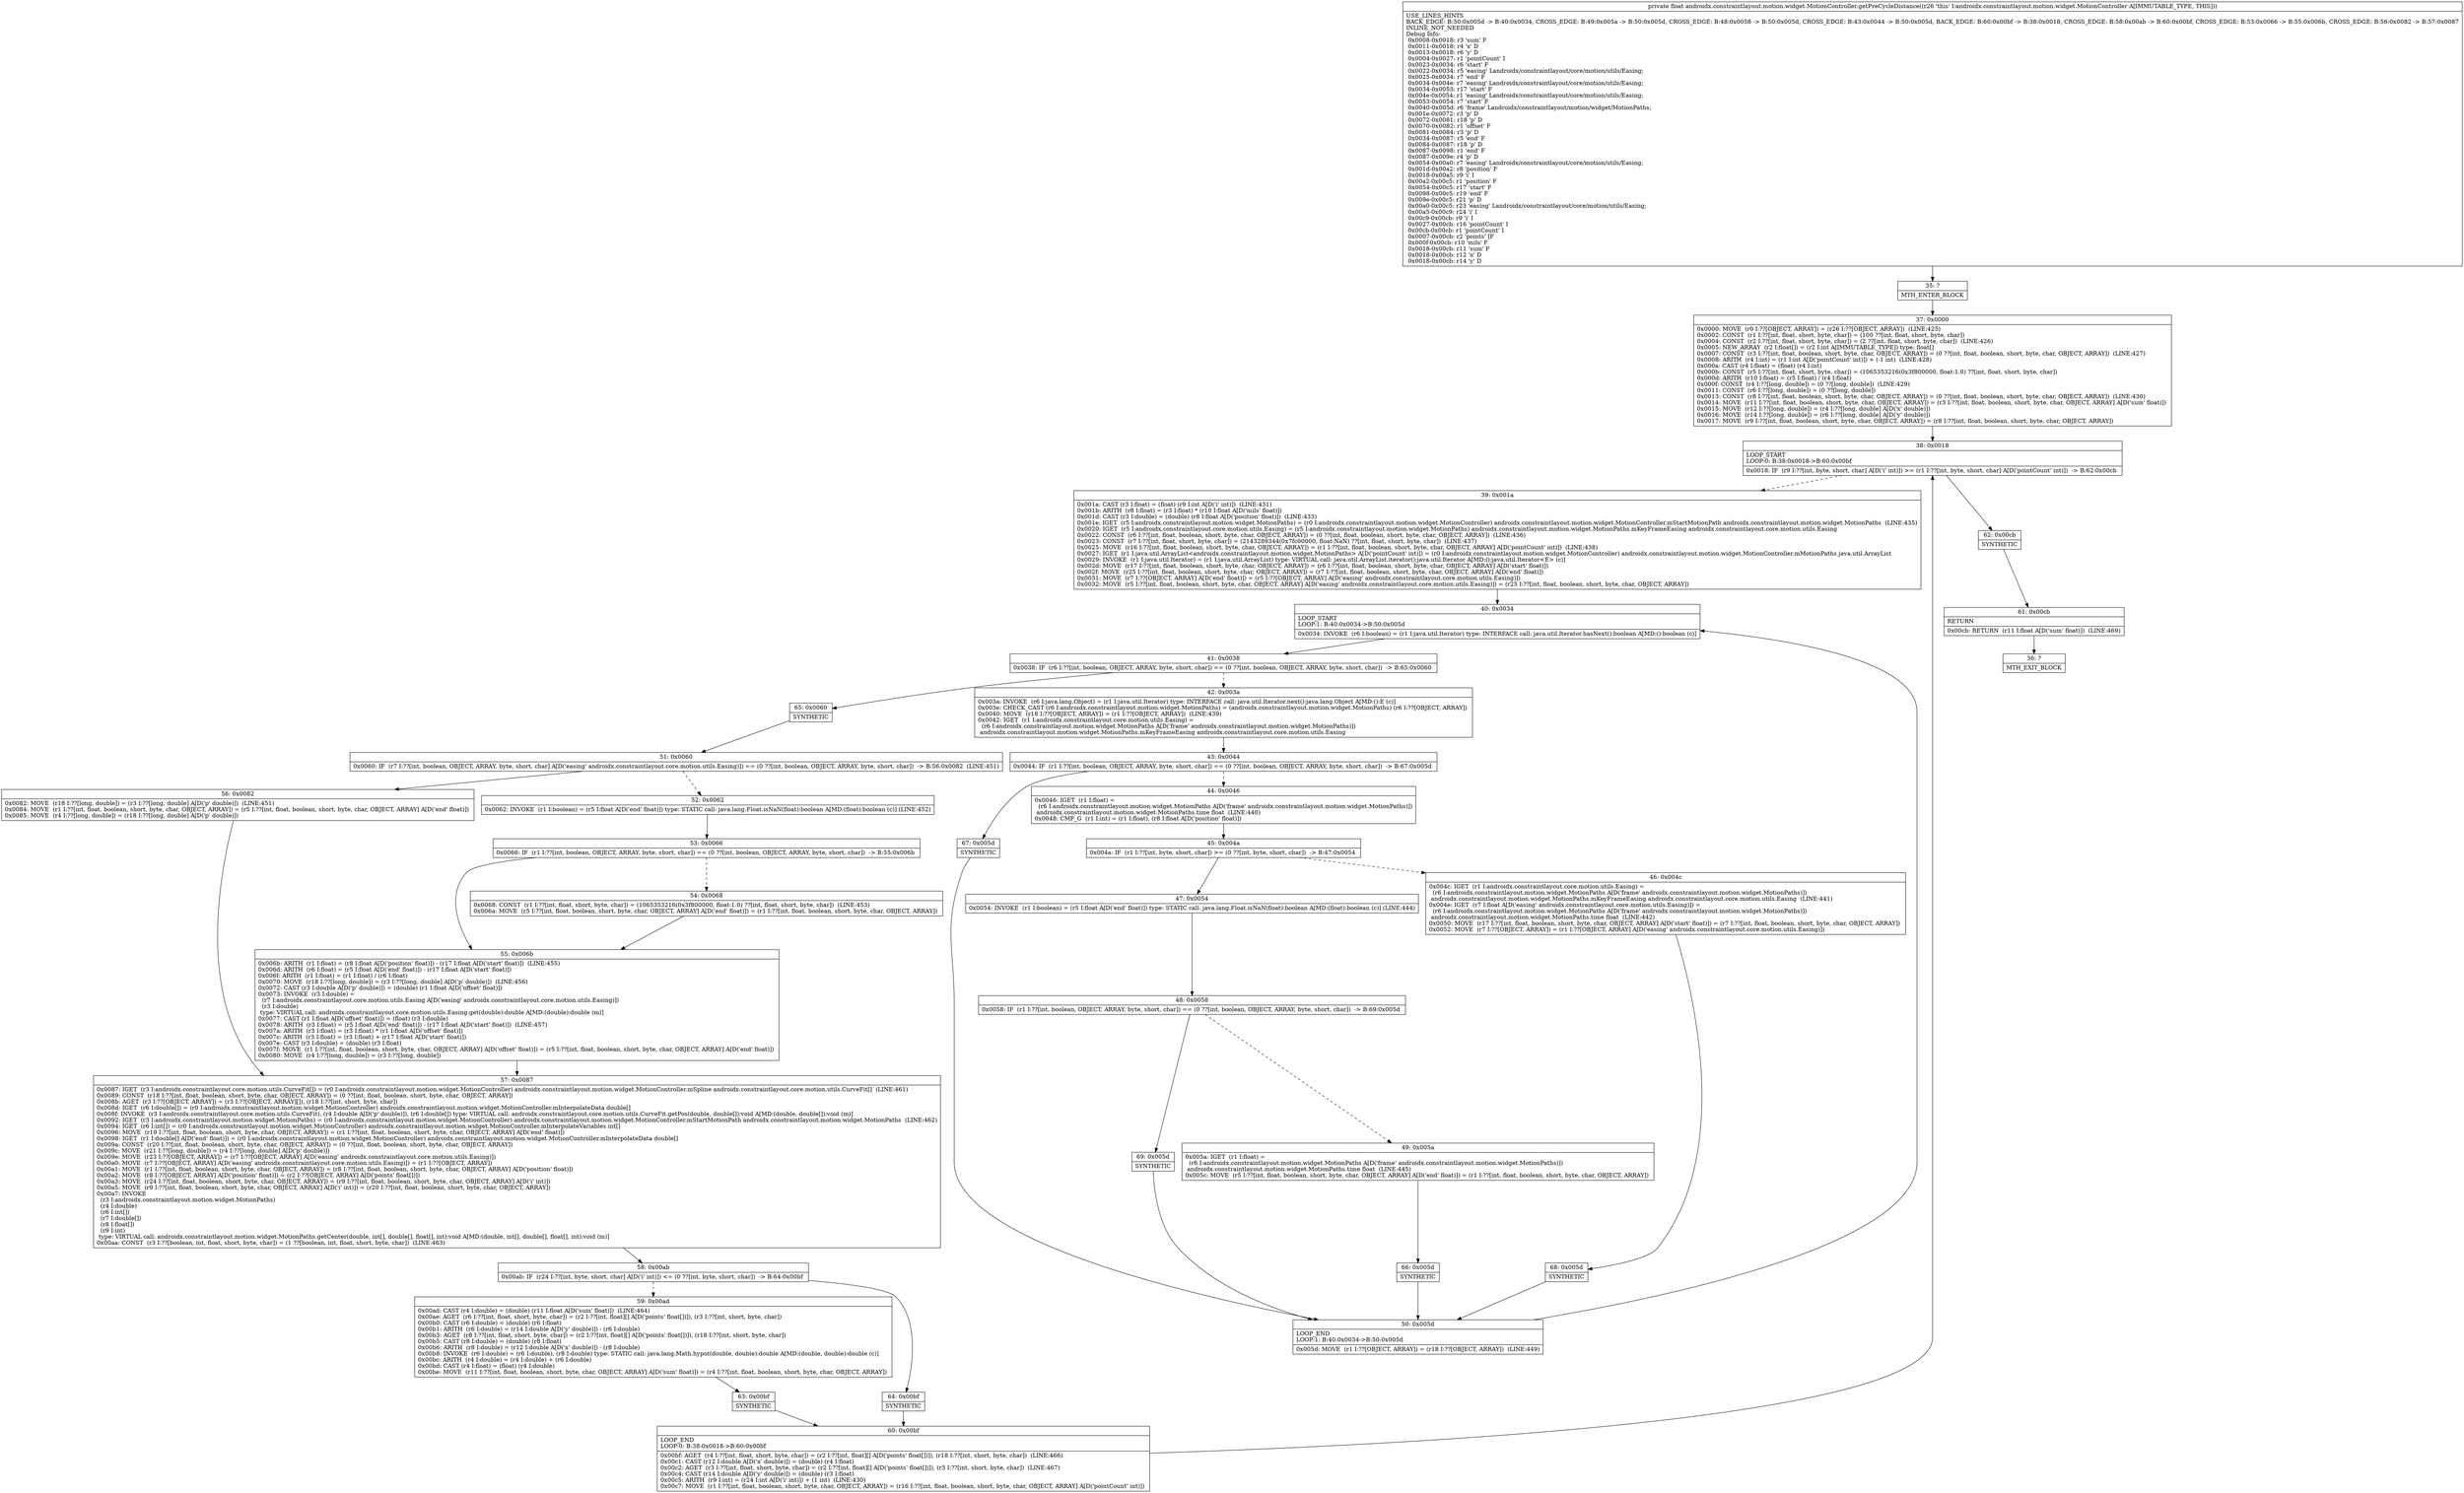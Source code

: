digraph "CFG forandroidx.constraintlayout.motion.widget.MotionController.getPreCycleDistance()F" {
Node_35 [shape=record,label="{35\:\ ?|MTH_ENTER_BLOCK\l}"];
Node_37 [shape=record,label="{37\:\ 0x0000|0x0000: MOVE  (r0 I:??[OBJECT, ARRAY]) = (r26 I:??[OBJECT, ARRAY])  (LINE:425)\l0x0002: CONST  (r1 I:??[int, float, short, byte, char]) = (100 ??[int, float, short, byte, char]) \l0x0004: CONST  (r2 I:??[int, float, short, byte, char]) = (2 ??[int, float, short, byte, char])  (LINE:426)\l0x0005: NEW_ARRAY  (r2 I:float[]) = (r2 I:int A[IMMUTABLE_TYPE]) type: float[] \l0x0007: CONST  (r3 I:??[int, float, boolean, short, byte, char, OBJECT, ARRAY]) = (0 ??[int, float, boolean, short, byte, char, OBJECT, ARRAY])  (LINE:427)\l0x0008: ARITH  (r4 I:int) = (r1 I:int A[D('pointCount' int)]) + (\-1 int)  (LINE:428)\l0x000a: CAST (r4 I:float) = (float) (r4 I:int) \l0x000b: CONST  (r5 I:??[int, float, short, byte, char]) = (1065353216(0x3f800000, float:1.0) ??[int, float, short, byte, char]) \l0x000d: ARITH  (r10 I:float) = (r5 I:float) \/ (r4 I:float) \l0x000f: CONST  (r4 I:??[long, double]) = (0 ??[long, double])  (LINE:429)\l0x0011: CONST  (r6 I:??[long, double]) = (0 ??[long, double]) \l0x0013: CONST  (r8 I:??[int, float, boolean, short, byte, char, OBJECT, ARRAY]) = (0 ??[int, float, boolean, short, byte, char, OBJECT, ARRAY])  (LINE:430)\l0x0014: MOVE  (r11 I:??[int, float, boolean, short, byte, char, OBJECT, ARRAY]) = (r3 I:??[int, float, boolean, short, byte, char, OBJECT, ARRAY] A[D('sum' float)]) \l0x0015: MOVE  (r12 I:??[long, double]) = (r4 I:??[long, double] A[D('x' double)]) \l0x0016: MOVE  (r14 I:??[long, double]) = (r6 I:??[long, double] A[D('y' double)]) \l0x0017: MOVE  (r9 I:??[int, float, boolean, short, byte, char, OBJECT, ARRAY]) = (r8 I:??[int, float, boolean, short, byte, char, OBJECT, ARRAY]) \l}"];
Node_38 [shape=record,label="{38\:\ 0x0018|LOOP_START\lLOOP:0: B:38:0x0018\-\>B:60:0x00bf\l|0x0018: IF  (r9 I:??[int, byte, short, char] A[D('i' int)]) \>= (r1 I:??[int, byte, short, char] A[D('pointCount' int)])  \-\> B:62:0x00cb \l}"];
Node_39 [shape=record,label="{39\:\ 0x001a|0x001a: CAST (r3 I:float) = (float) (r9 I:int A[D('i' int)])  (LINE:431)\l0x001b: ARITH  (r8 I:float) = (r3 I:float) * (r10 I:float A[D('mils' float)]) \l0x001d: CAST (r3 I:double) = (double) (r8 I:float A[D('position' float)])  (LINE:433)\l0x001e: IGET  (r5 I:androidx.constraintlayout.motion.widget.MotionPaths) = (r0 I:androidx.constraintlayout.motion.widget.MotionController) androidx.constraintlayout.motion.widget.MotionController.mStartMotionPath androidx.constraintlayout.motion.widget.MotionPaths  (LINE:435)\l0x0020: IGET  (r5 I:androidx.constraintlayout.core.motion.utils.Easing) = (r5 I:androidx.constraintlayout.motion.widget.MotionPaths) androidx.constraintlayout.motion.widget.MotionPaths.mKeyFrameEasing androidx.constraintlayout.core.motion.utils.Easing \l0x0022: CONST  (r6 I:??[int, float, boolean, short, byte, char, OBJECT, ARRAY]) = (0 ??[int, float, boolean, short, byte, char, OBJECT, ARRAY])  (LINE:436)\l0x0023: CONST  (r7 I:??[int, float, short, byte, char]) = (2143289344(0x7fc00000, float:NaN) ??[int, float, short, byte, char])  (LINE:437)\l0x0025: MOVE  (r16 I:??[int, float, boolean, short, byte, char, OBJECT, ARRAY]) = (r1 I:??[int, float, boolean, short, byte, char, OBJECT, ARRAY] A[D('pointCount' int)])  (LINE:438)\l0x0027: IGET  (r1 I:java.util.ArrayList\<androidx.constraintlayout.motion.widget.MotionPaths\> A[D('pointCount' int)]) = (r0 I:androidx.constraintlayout.motion.widget.MotionController) androidx.constraintlayout.motion.widget.MotionController.mMotionPaths java.util.ArrayList \l0x0029: INVOKE  (r1 I:java.util.Iterator) = (r1 I:java.util.ArrayList) type: VIRTUAL call: java.util.ArrayList.iterator():java.util.Iterator A[MD:():java.util.Iterator\<E\> (c)]\l0x002d: MOVE  (r17 I:??[int, float, boolean, short, byte, char, OBJECT, ARRAY]) = (r6 I:??[int, float, boolean, short, byte, char, OBJECT, ARRAY] A[D('start' float)]) \l0x002f: MOVE  (r25 I:??[int, float, boolean, short, byte, char, OBJECT, ARRAY]) = (r7 I:??[int, float, boolean, short, byte, char, OBJECT, ARRAY] A[D('end' float)]) \l0x0031: MOVE  (r7 I:??[OBJECT, ARRAY] A[D('end' float)]) = (r5 I:??[OBJECT, ARRAY] A[D('easing' androidx.constraintlayout.core.motion.utils.Easing)]) \l0x0032: MOVE  (r5 I:??[int, float, boolean, short, byte, char, OBJECT, ARRAY] A[D('easing' androidx.constraintlayout.core.motion.utils.Easing)]) = (r25 I:??[int, float, boolean, short, byte, char, OBJECT, ARRAY]) \l}"];
Node_40 [shape=record,label="{40\:\ 0x0034|LOOP_START\lLOOP:1: B:40:0x0034\-\>B:50:0x005d\l|0x0034: INVOKE  (r6 I:boolean) = (r1 I:java.util.Iterator) type: INTERFACE call: java.util.Iterator.hasNext():boolean A[MD:():boolean (c)]\l}"];
Node_41 [shape=record,label="{41\:\ 0x0038|0x0038: IF  (r6 I:??[int, boolean, OBJECT, ARRAY, byte, short, char]) == (0 ??[int, boolean, OBJECT, ARRAY, byte, short, char])  \-\> B:65:0x0060 \l}"];
Node_42 [shape=record,label="{42\:\ 0x003a|0x003a: INVOKE  (r6 I:java.lang.Object) = (r1 I:java.util.Iterator) type: INTERFACE call: java.util.Iterator.next():java.lang.Object A[MD:():E (c)]\l0x003e: CHECK_CAST (r6 I:androidx.constraintlayout.motion.widget.MotionPaths) = (androidx.constraintlayout.motion.widget.MotionPaths) (r6 I:??[OBJECT, ARRAY]) \l0x0040: MOVE  (r18 I:??[OBJECT, ARRAY]) = (r1 I:??[OBJECT, ARRAY])  (LINE:439)\l0x0042: IGET  (r1 I:androidx.constraintlayout.core.motion.utils.Easing) = \l  (r6 I:androidx.constraintlayout.motion.widget.MotionPaths A[D('frame' androidx.constraintlayout.motion.widget.MotionPaths)])\l androidx.constraintlayout.motion.widget.MotionPaths.mKeyFrameEasing androidx.constraintlayout.core.motion.utils.Easing \l}"];
Node_43 [shape=record,label="{43\:\ 0x0044|0x0044: IF  (r1 I:??[int, boolean, OBJECT, ARRAY, byte, short, char]) == (0 ??[int, boolean, OBJECT, ARRAY, byte, short, char])  \-\> B:67:0x005d \l}"];
Node_44 [shape=record,label="{44\:\ 0x0046|0x0046: IGET  (r1 I:float) = \l  (r6 I:androidx.constraintlayout.motion.widget.MotionPaths A[D('frame' androidx.constraintlayout.motion.widget.MotionPaths)])\l androidx.constraintlayout.motion.widget.MotionPaths.time float  (LINE:440)\l0x0048: CMP_G  (r1 I:int) = (r1 I:float), (r8 I:float A[D('position' float)]) \l}"];
Node_45 [shape=record,label="{45\:\ 0x004a|0x004a: IF  (r1 I:??[int, byte, short, char]) \>= (0 ??[int, byte, short, char])  \-\> B:47:0x0054 \l}"];
Node_46 [shape=record,label="{46\:\ 0x004c|0x004c: IGET  (r1 I:androidx.constraintlayout.core.motion.utils.Easing) = \l  (r6 I:androidx.constraintlayout.motion.widget.MotionPaths A[D('frame' androidx.constraintlayout.motion.widget.MotionPaths)])\l androidx.constraintlayout.motion.widget.MotionPaths.mKeyFrameEasing androidx.constraintlayout.core.motion.utils.Easing  (LINE:441)\l0x004e: IGET  (r7 I:float A[D('easing' androidx.constraintlayout.core.motion.utils.Easing)]) = \l  (r6 I:androidx.constraintlayout.motion.widget.MotionPaths A[D('frame' androidx.constraintlayout.motion.widget.MotionPaths)])\l androidx.constraintlayout.motion.widget.MotionPaths.time float  (LINE:442)\l0x0050: MOVE  (r17 I:??[int, float, boolean, short, byte, char, OBJECT, ARRAY] A[D('start' float)]) = (r7 I:??[int, float, boolean, short, byte, char, OBJECT, ARRAY]) \l0x0052: MOVE  (r7 I:??[OBJECT, ARRAY]) = (r1 I:??[OBJECT, ARRAY] A[D('easing' androidx.constraintlayout.core.motion.utils.Easing)]) \l}"];
Node_68 [shape=record,label="{68\:\ 0x005d|SYNTHETIC\l}"];
Node_50 [shape=record,label="{50\:\ 0x005d|LOOP_END\lLOOP:1: B:40:0x0034\-\>B:50:0x005d\l|0x005d: MOVE  (r1 I:??[OBJECT, ARRAY]) = (r18 I:??[OBJECT, ARRAY])  (LINE:449)\l}"];
Node_47 [shape=record,label="{47\:\ 0x0054|0x0054: INVOKE  (r1 I:boolean) = (r5 I:float A[D('end' float)]) type: STATIC call: java.lang.Float.isNaN(float):boolean A[MD:(float):boolean (c)] (LINE:444)\l}"];
Node_48 [shape=record,label="{48\:\ 0x0058|0x0058: IF  (r1 I:??[int, boolean, OBJECT, ARRAY, byte, short, char]) == (0 ??[int, boolean, OBJECT, ARRAY, byte, short, char])  \-\> B:69:0x005d \l}"];
Node_49 [shape=record,label="{49\:\ 0x005a|0x005a: IGET  (r1 I:float) = \l  (r6 I:androidx.constraintlayout.motion.widget.MotionPaths A[D('frame' androidx.constraintlayout.motion.widget.MotionPaths)])\l androidx.constraintlayout.motion.widget.MotionPaths.time float  (LINE:445)\l0x005c: MOVE  (r5 I:??[int, float, boolean, short, byte, char, OBJECT, ARRAY] A[D('end' float)]) = (r1 I:??[int, float, boolean, short, byte, char, OBJECT, ARRAY]) \l}"];
Node_66 [shape=record,label="{66\:\ 0x005d|SYNTHETIC\l}"];
Node_69 [shape=record,label="{69\:\ 0x005d|SYNTHETIC\l}"];
Node_67 [shape=record,label="{67\:\ 0x005d|SYNTHETIC\l}"];
Node_65 [shape=record,label="{65\:\ 0x0060|SYNTHETIC\l}"];
Node_51 [shape=record,label="{51\:\ 0x0060|0x0060: IF  (r7 I:??[int, boolean, OBJECT, ARRAY, byte, short, char] A[D('easing' androidx.constraintlayout.core.motion.utils.Easing)]) == (0 ??[int, boolean, OBJECT, ARRAY, byte, short, char])  \-\> B:56:0x0082  (LINE:451)\l}"];
Node_52 [shape=record,label="{52\:\ 0x0062|0x0062: INVOKE  (r1 I:boolean) = (r5 I:float A[D('end' float)]) type: STATIC call: java.lang.Float.isNaN(float):boolean A[MD:(float):boolean (c)] (LINE:452)\l}"];
Node_53 [shape=record,label="{53\:\ 0x0066|0x0066: IF  (r1 I:??[int, boolean, OBJECT, ARRAY, byte, short, char]) == (0 ??[int, boolean, OBJECT, ARRAY, byte, short, char])  \-\> B:55:0x006b \l}"];
Node_54 [shape=record,label="{54\:\ 0x0068|0x0068: CONST  (r1 I:??[int, float, short, byte, char]) = (1065353216(0x3f800000, float:1.0) ??[int, float, short, byte, char])  (LINE:453)\l0x006a: MOVE  (r5 I:??[int, float, boolean, short, byte, char, OBJECT, ARRAY] A[D('end' float)]) = (r1 I:??[int, float, boolean, short, byte, char, OBJECT, ARRAY]) \l}"];
Node_55 [shape=record,label="{55\:\ 0x006b|0x006b: ARITH  (r1 I:float) = (r8 I:float A[D('position' float)]) \- (r17 I:float A[D('start' float)])  (LINE:455)\l0x006d: ARITH  (r6 I:float) = (r5 I:float A[D('end' float)]) \- (r17 I:float A[D('start' float)]) \l0x006f: ARITH  (r1 I:float) = (r1 I:float) \/ (r6 I:float) \l0x0070: MOVE  (r18 I:??[long, double]) = (r3 I:??[long, double] A[D('p' double)])  (LINE:456)\l0x0072: CAST (r3 I:double A[D('p' double)]) = (double) (r1 I:float A[D('offset' float)]) \l0x0073: INVOKE  (r3 I:double) = \l  (r7 I:androidx.constraintlayout.core.motion.utils.Easing A[D('easing' androidx.constraintlayout.core.motion.utils.Easing)])\l  (r3 I:double)\l type: VIRTUAL call: androidx.constraintlayout.core.motion.utils.Easing.get(double):double A[MD:(double):double (m)]\l0x0077: CAST (r1 I:float A[D('offset' float)]) = (float) (r3 I:double) \l0x0078: ARITH  (r3 I:float) = (r5 I:float A[D('end' float)]) \- (r17 I:float A[D('start' float)])  (LINE:457)\l0x007a: ARITH  (r3 I:float) = (r3 I:float) * (r1 I:float A[D('offset' float)]) \l0x007c: ARITH  (r3 I:float) = (r3 I:float) + (r17 I:float A[D('start' float)]) \l0x007e: CAST (r3 I:double) = (double) (r3 I:float) \l0x007f: MOVE  (r1 I:??[int, float, boolean, short, byte, char, OBJECT, ARRAY] A[D('offset' float)]) = (r5 I:??[int, float, boolean, short, byte, char, OBJECT, ARRAY] A[D('end' float)]) \l0x0080: MOVE  (r4 I:??[long, double]) = (r3 I:??[long, double]) \l}"];
Node_57 [shape=record,label="{57\:\ 0x0087|0x0087: IGET  (r3 I:androidx.constraintlayout.core.motion.utils.CurveFit[]) = (r0 I:androidx.constraintlayout.motion.widget.MotionController) androidx.constraintlayout.motion.widget.MotionController.mSpline androidx.constraintlayout.core.motion.utils.CurveFit[]  (LINE:461)\l0x0089: CONST  (r18 I:??[int, float, boolean, short, byte, char, OBJECT, ARRAY]) = (0 ??[int, float, boolean, short, byte, char, OBJECT, ARRAY]) \l0x008b: AGET  (r3 I:??[OBJECT, ARRAY]) = (r3 I:??[OBJECT, ARRAY][]), (r18 I:??[int, short, byte, char]) \l0x008d: IGET  (r6 I:double[]) = (r0 I:androidx.constraintlayout.motion.widget.MotionController) androidx.constraintlayout.motion.widget.MotionController.mInterpolateData double[] \l0x008f: INVOKE  (r3 I:androidx.constraintlayout.core.motion.utils.CurveFit), (r4 I:double A[D('p' double)]), (r6 I:double[]) type: VIRTUAL call: androidx.constraintlayout.core.motion.utils.CurveFit.getPos(double, double[]):void A[MD:(double, double[]):void (m)]\l0x0092: IGET  (r3 I:androidx.constraintlayout.motion.widget.MotionPaths) = (r0 I:androidx.constraintlayout.motion.widget.MotionController) androidx.constraintlayout.motion.widget.MotionController.mStartMotionPath androidx.constraintlayout.motion.widget.MotionPaths  (LINE:462)\l0x0094: IGET  (r6 I:int[]) = (r0 I:androidx.constraintlayout.motion.widget.MotionController) androidx.constraintlayout.motion.widget.MotionController.mInterpolateVariables int[] \l0x0096: MOVE  (r19 I:??[int, float, boolean, short, byte, char, OBJECT, ARRAY]) = (r1 I:??[int, float, boolean, short, byte, char, OBJECT, ARRAY] A[D('end' float)]) \l0x0098: IGET  (r1 I:double[] A[D('end' float)]) = (r0 I:androidx.constraintlayout.motion.widget.MotionController) androidx.constraintlayout.motion.widget.MotionController.mInterpolateData double[] \l0x009a: CONST  (r20 I:??[int, float, boolean, short, byte, char, OBJECT, ARRAY]) = (0 ??[int, float, boolean, short, byte, char, OBJECT, ARRAY]) \l0x009c: MOVE  (r21 I:??[long, double]) = (r4 I:??[long, double] A[D('p' double)]) \l0x009e: MOVE  (r23 I:??[OBJECT, ARRAY]) = (r7 I:??[OBJECT, ARRAY] A[D('easing' androidx.constraintlayout.core.motion.utils.Easing)]) \l0x00a0: MOVE  (r7 I:??[OBJECT, ARRAY] A[D('easing' androidx.constraintlayout.core.motion.utils.Easing)]) = (r1 I:??[OBJECT, ARRAY]) \l0x00a1: MOVE  (r1 I:??[int, float, boolean, short, byte, char, OBJECT, ARRAY]) = (r8 I:??[int, float, boolean, short, byte, char, OBJECT, ARRAY] A[D('position' float)]) \l0x00a2: MOVE  (r8 I:??[OBJECT, ARRAY] A[D('position' float)]) = (r2 I:??[OBJECT, ARRAY] A[D('points' float[])]) \l0x00a3: MOVE  (r24 I:??[int, float, boolean, short, byte, char, OBJECT, ARRAY]) = (r9 I:??[int, float, boolean, short, byte, char, OBJECT, ARRAY] A[D('i' int)]) \l0x00a5: MOVE  (r9 I:??[int, float, boolean, short, byte, char, OBJECT, ARRAY] A[D('i' int)]) = (r20 I:??[int, float, boolean, short, byte, char, OBJECT, ARRAY]) \l0x00a7: INVOKE  \l  (r3 I:androidx.constraintlayout.motion.widget.MotionPaths)\l  (r4 I:double)\l  (r6 I:int[])\l  (r7 I:double[])\l  (r8 I:float[])\l  (r9 I:int)\l type: VIRTUAL call: androidx.constraintlayout.motion.widget.MotionPaths.getCenter(double, int[], double[], float[], int):void A[MD:(double, int[], double[], float[], int):void (m)]\l0x00aa: CONST  (r3 I:??[boolean, int, float, short, byte, char]) = (1 ??[boolean, int, float, short, byte, char])  (LINE:463)\l}"];
Node_58 [shape=record,label="{58\:\ 0x00ab|0x00ab: IF  (r24 I:??[int, byte, short, char] A[D('i' int)]) \<= (0 ??[int, byte, short, char])  \-\> B:64:0x00bf \l}"];
Node_59 [shape=record,label="{59\:\ 0x00ad|0x00ad: CAST (r4 I:double) = (double) (r11 I:float A[D('sum' float)])  (LINE:464)\l0x00ae: AGET  (r6 I:??[int, float, short, byte, char]) = (r2 I:??[int, float][] A[D('points' float[])]), (r3 I:??[int, short, byte, char]) \l0x00b0: CAST (r6 I:double) = (double) (r6 I:float) \l0x00b1: ARITH  (r6 I:double) = (r14 I:double A[D('y' double)]) \- (r6 I:double) \l0x00b3: AGET  (r8 I:??[int, float, short, byte, char]) = (r2 I:??[int, float][] A[D('points' float[])]), (r18 I:??[int, short, byte, char]) \l0x00b5: CAST (r8 I:double) = (double) (r8 I:float) \l0x00b6: ARITH  (r8 I:double) = (r12 I:double A[D('x' double)]) \- (r8 I:double) \l0x00b8: INVOKE  (r6 I:double) = (r6 I:double), (r8 I:double) type: STATIC call: java.lang.Math.hypot(double, double):double A[MD:(double, double):double (c)]\l0x00bc: ARITH  (r4 I:double) = (r4 I:double) + (r6 I:double) \l0x00bd: CAST (r4 I:float) = (float) (r4 I:double) \l0x00be: MOVE  (r11 I:??[int, float, boolean, short, byte, char, OBJECT, ARRAY] A[D('sum' float)]) = (r4 I:??[int, float, boolean, short, byte, char, OBJECT, ARRAY]) \l}"];
Node_63 [shape=record,label="{63\:\ 0x00bf|SYNTHETIC\l}"];
Node_60 [shape=record,label="{60\:\ 0x00bf|LOOP_END\lLOOP:0: B:38:0x0018\-\>B:60:0x00bf\l|0x00bf: AGET  (r4 I:??[int, float, short, byte, char]) = (r2 I:??[int, float][] A[D('points' float[])]), (r18 I:??[int, short, byte, char])  (LINE:466)\l0x00c1: CAST (r12 I:double A[D('x' double)]) = (double) (r4 I:float) \l0x00c2: AGET  (r3 I:??[int, float, short, byte, char]) = (r2 I:??[int, float][] A[D('points' float[])]), (r3 I:??[int, short, byte, char])  (LINE:467)\l0x00c4: CAST (r14 I:double A[D('y' double)]) = (double) (r3 I:float) \l0x00c5: ARITH  (r9 I:int) = (r24 I:int A[D('i' int)]) + (1 int)  (LINE:430)\l0x00c7: MOVE  (r1 I:??[int, float, boolean, short, byte, char, OBJECT, ARRAY]) = (r16 I:??[int, float, boolean, short, byte, char, OBJECT, ARRAY] A[D('pointCount' int)]) \l}"];
Node_64 [shape=record,label="{64\:\ 0x00bf|SYNTHETIC\l}"];
Node_56 [shape=record,label="{56\:\ 0x0082|0x0082: MOVE  (r18 I:??[long, double]) = (r3 I:??[long, double] A[D('p' double)])  (LINE:451)\l0x0084: MOVE  (r1 I:??[int, float, boolean, short, byte, char, OBJECT, ARRAY]) = (r5 I:??[int, float, boolean, short, byte, char, OBJECT, ARRAY] A[D('end' float)]) \l0x0085: MOVE  (r4 I:??[long, double]) = (r18 I:??[long, double] A[D('p' double)]) \l}"];
Node_62 [shape=record,label="{62\:\ 0x00cb|SYNTHETIC\l}"];
Node_61 [shape=record,label="{61\:\ 0x00cb|RETURN\l|0x00cb: RETURN  (r11 I:float A[D('sum' float)])  (LINE:469)\l}"];
Node_36 [shape=record,label="{36\:\ ?|MTH_EXIT_BLOCK\l}"];
MethodNode[shape=record,label="{private float androidx.constraintlayout.motion.widget.MotionController.getPreCycleDistance((r26 'this' I:androidx.constraintlayout.motion.widget.MotionController A[IMMUTABLE_TYPE, THIS]))  | USE_LINES_HINTS\lBACK_EDGE: B:50:0x005d \-\> B:40:0x0034, CROSS_EDGE: B:49:0x005a \-\> B:50:0x005d, CROSS_EDGE: B:48:0x0058 \-\> B:50:0x005d, CROSS_EDGE: B:43:0x0044 \-\> B:50:0x005d, BACK_EDGE: B:60:0x00bf \-\> B:38:0x0018, CROSS_EDGE: B:58:0x00ab \-\> B:60:0x00bf, CROSS_EDGE: B:53:0x0066 \-\> B:55:0x006b, CROSS_EDGE: B:56:0x0082 \-\> B:57:0x0087\lINLINE_NOT_NEEDED\lDebug Info:\l  0x0008\-0x0018: r3 'sum' F\l  0x0011\-0x0018: r4 'x' D\l  0x0013\-0x0018: r6 'y' D\l  0x0004\-0x0027: r1 'pointCount' I\l  0x0023\-0x0034: r6 'start' F\l  0x0022\-0x0034: r5 'easing' Landroidx\/constraintlayout\/core\/motion\/utils\/Easing;\l  0x0025\-0x0034: r7 'end' F\l  0x0034\-0x004e: r7 'easing' Landroidx\/constraintlayout\/core\/motion\/utils\/Easing;\l  0x0034\-0x0053: r17 'start' F\l  0x004e\-0x0054: r1 'easing' Landroidx\/constraintlayout\/core\/motion\/utils\/Easing;\l  0x0053\-0x0054: r7 'start' F\l  0x0040\-0x005d: r6 'frame' Landroidx\/constraintlayout\/motion\/widget\/MotionPaths;\l  0x001e\-0x0072: r3 'p' D\l  0x0072\-0x0081: r18 'p' D\l  0x0070\-0x0082: r1 'offset' F\l  0x0081\-0x0084: r3 'p' D\l  0x0034\-0x0087: r5 'end' F\l  0x0084\-0x0087: r18 'p' D\l  0x0087\-0x0098: r1 'end' F\l  0x0087\-0x009e: r4 'p' D\l  0x0054\-0x00a0: r7 'easing' Landroidx\/constraintlayout\/core\/motion\/utils\/Easing;\l  0x001d\-0x00a2: r8 'position' F\l  0x0018\-0x00a5: r9 'i' I\l  0x00a2\-0x00c5: r1 'position' F\l  0x0054\-0x00c5: r17 'start' F\l  0x0098\-0x00c5: r19 'end' F\l  0x009e\-0x00c5: r21 'p' D\l  0x00a0\-0x00c5: r23 'easing' Landroidx\/constraintlayout\/core\/motion\/utils\/Easing;\l  0x00a5\-0x00c9: r24 'i' I\l  0x00c9\-0x00cb: r9 'i' I\l  0x0027\-0x00cb: r16 'pointCount' I\l  0x00cb\-0x00cb: r1 'pointCount' I\l  0x0007\-0x00cb: r2 'points' [F\l  0x000f\-0x00cb: r10 'mils' F\l  0x0018\-0x00cb: r11 'sum' F\l  0x0018\-0x00cb: r12 'x' D\l  0x0018\-0x00cb: r14 'y' D\l}"];
MethodNode -> Node_35;Node_35 -> Node_37;
Node_37 -> Node_38;
Node_38 -> Node_39[style=dashed];
Node_38 -> Node_62;
Node_39 -> Node_40;
Node_40 -> Node_41;
Node_41 -> Node_42[style=dashed];
Node_41 -> Node_65;
Node_42 -> Node_43;
Node_43 -> Node_44[style=dashed];
Node_43 -> Node_67;
Node_44 -> Node_45;
Node_45 -> Node_46[style=dashed];
Node_45 -> Node_47;
Node_46 -> Node_68;
Node_68 -> Node_50;
Node_50 -> Node_40;
Node_47 -> Node_48;
Node_48 -> Node_49[style=dashed];
Node_48 -> Node_69;
Node_49 -> Node_66;
Node_66 -> Node_50;
Node_69 -> Node_50;
Node_67 -> Node_50;
Node_65 -> Node_51;
Node_51 -> Node_52[style=dashed];
Node_51 -> Node_56;
Node_52 -> Node_53;
Node_53 -> Node_54[style=dashed];
Node_53 -> Node_55;
Node_54 -> Node_55;
Node_55 -> Node_57;
Node_57 -> Node_58;
Node_58 -> Node_59[style=dashed];
Node_58 -> Node_64;
Node_59 -> Node_63;
Node_63 -> Node_60;
Node_60 -> Node_38;
Node_64 -> Node_60;
Node_56 -> Node_57;
Node_62 -> Node_61;
Node_61 -> Node_36;
}

